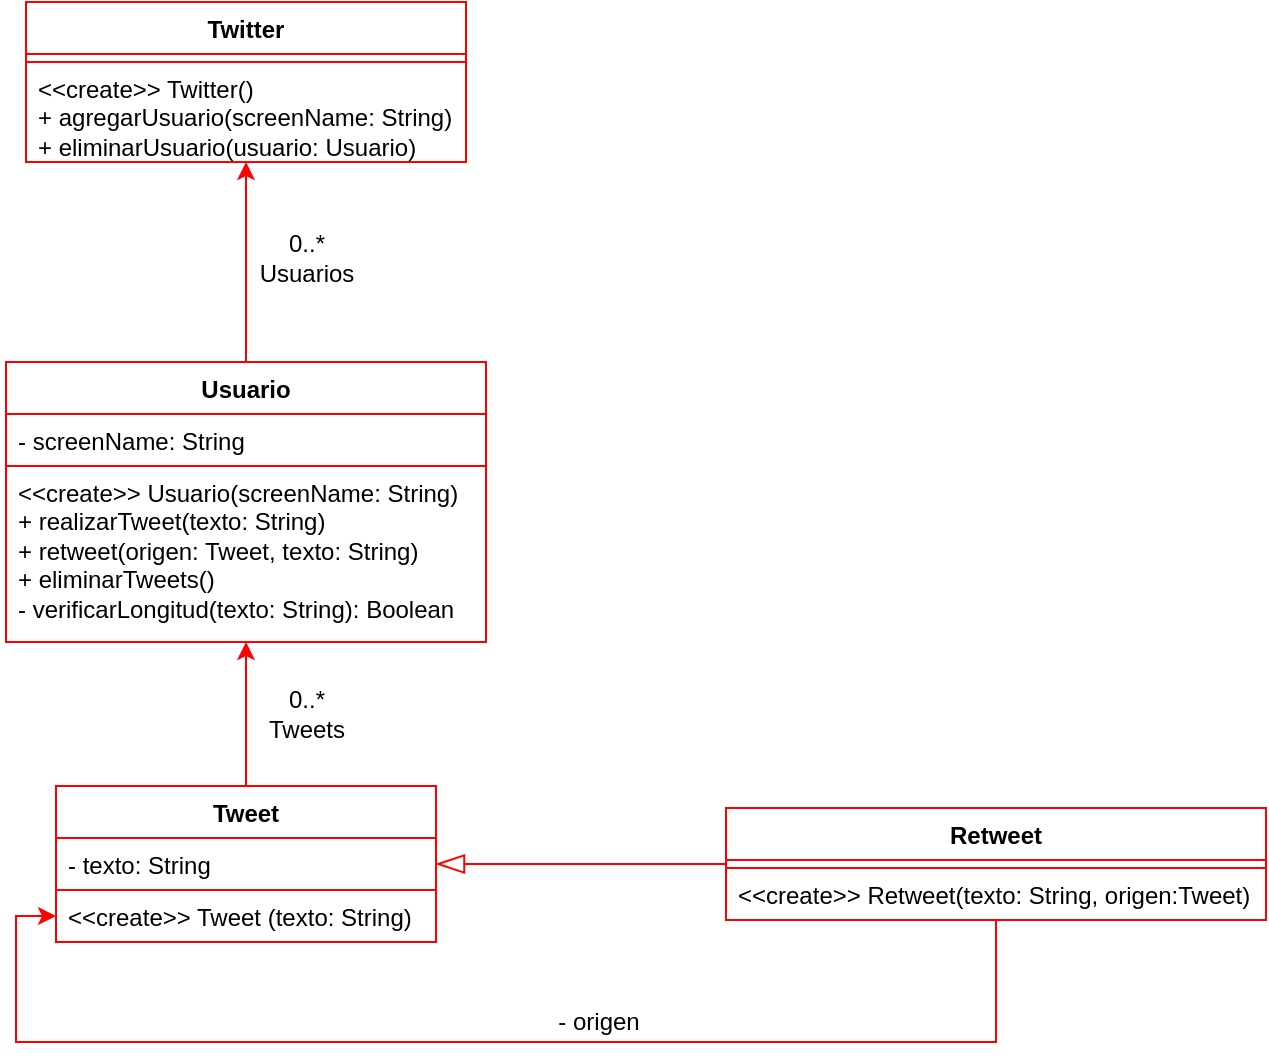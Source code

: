 <mxfile version="26.1.1">
  <diagram name="Page-1" id="QeimFGgVQKBryHtCvd5O">
    <mxGraphModel dx="1160" dy="634" grid="1" gridSize="10" guides="1" tooltips="1" connect="1" arrows="1" fold="1" page="1" pageScale="1" pageWidth="1600" pageHeight="900" math="0" shadow="0">
      <root>
        <mxCell id="0" />
        <mxCell id="1" parent="0" />
        <mxCell id="vemCp2V8R8nE8lWMeDdh-11" value="Twitter" style="swimlane;fontStyle=1;align=center;verticalAlign=top;childLayout=stackLayout;horizontal=1;startSize=26;horizontalStack=0;resizeParent=1;resizeParentMax=0;resizeLast=0;collapsible=1;marginBottom=0;whiteSpace=wrap;html=1;strokeColor=light-dark(#FF0000,#FF3333);" vertex="1" parent="1">
          <mxGeometry x="490" y="130" width="220" height="80" as="geometry" />
        </mxCell>
        <mxCell id="vemCp2V8R8nE8lWMeDdh-12" value="" style="text;strokeColor=light-dark(#FF0000,#FF3333);fillColor=default;align=left;verticalAlign=top;spacingLeft=4;spacingRight=4;overflow=hidden;rotatable=0;points=[[0,0.5],[1,0.5]];portConstraint=eastwest;whiteSpace=wrap;html=1;" vertex="1" parent="vemCp2V8R8nE8lWMeDdh-11">
          <mxGeometry y="26" width="220" height="4" as="geometry" />
        </mxCell>
        <mxCell id="vemCp2V8R8nE8lWMeDdh-13" value="&amp;lt;&amp;lt;create&amp;gt;&amp;gt; Twitter()&lt;div&gt;+ agregarUsuario(screenName: String)&lt;/div&gt;&lt;div&gt;+ eliminarUsuario(usuario: Usuario)&lt;/div&gt;" style="text;strokeColor=light-dark(#FF0000,#FF3333);fillColor=default;align=left;verticalAlign=top;spacingLeft=4;spacingRight=4;overflow=hidden;rotatable=0;points=[[0,0.5],[1,0.5]];portConstraint=eastwest;whiteSpace=wrap;html=1;" vertex="1" parent="vemCp2V8R8nE8lWMeDdh-11">
          <mxGeometry y="30" width="220" height="50" as="geometry" />
        </mxCell>
        <mxCell id="vemCp2V8R8nE8lWMeDdh-20" style="edgeStyle=orthogonalEdgeStyle;rounded=0;orthogonalLoop=1;jettySize=auto;html=1;exitX=0.5;exitY=0;exitDx=0;exitDy=0;entryX=0.5;entryY=1;entryDx=0;entryDy=0;strokeColor=light-dark(#FF0000,#FF3333);" edge="1" parent="1" source="vemCp2V8R8nE8lWMeDdh-14" target="vemCp2V8R8nE8lWMeDdh-17">
          <mxGeometry relative="1" as="geometry" />
        </mxCell>
        <mxCell id="vemCp2V8R8nE8lWMeDdh-21" value="0..*&lt;div&gt;Tweets&lt;/div&gt;" style="edgeLabel;html=1;align=center;verticalAlign=middle;resizable=0;points=[];fontSize=12;" vertex="1" connectable="0" parent="vemCp2V8R8nE8lWMeDdh-20">
          <mxGeometry x="0.01" relative="1" as="geometry">
            <mxPoint x="30" as="offset" />
          </mxGeometry>
        </mxCell>
        <mxCell id="vemCp2V8R8nE8lWMeDdh-14" value="Tweet" style="swimlane;fontStyle=1;align=center;verticalAlign=top;childLayout=stackLayout;horizontal=1;startSize=26;horizontalStack=0;resizeParent=1;resizeParentMax=0;resizeLast=0;collapsible=1;marginBottom=0;whiteSpace=wrap;html=1;strokeColor=light-dark(#FF0000,#FF3333);" vertex="1" parent="1">
          <mxGeometry x="505" y="522" width="190" height="78" as="geometry" />
        </mxCell>
        <mxCell id="vemCp2V8R8nE8lWMeDdh-15" value="- texto: String" style="text;strokeColor=light-dark(#FF0000,#FF3333);fillColor=default;align=left;verticalAlign=top;spacingLeft=4;spacingRight=4;overflow=hidden;rotatable=0;points=[[0,0.5],[1,0.5]];portConstraint=eastwest;whiteSpace=wrap;html=1;" vertex="1" parent="vemCp2V8R8nE8lWMeDdh-14">
          <mxGeometry y="26" width="190" height="26" as="geometry" />
        </mxCell>
        <mxCell id="vemCp2V8R8nE8lWMeDdh-16" value="&amp;lt;&amp;lt;create&amp;gt;&amp;gt; Tweet (texto: String)" style="text;strokeColor=light-dark(#FF0000,#FF3333);fillColor=default;align=left;verticalAlign=top;spacingLeft=4;spacingRight=4;overflow=hidden;rotatable=0;points=[[0,0.5],[1,0.5]];portConstraint=eastwest;whiteSpace=wrap;html=1;" vertex="1" parent="vemCp2V8R8nE8lWMeDdh-14">
          <mxGeometry y="52" width="190" height="26" as="geometry" />
        </mxCell>
        <mxCell id="vemCp2V8R8nE8lWMeDdh-22" style="edgeStyle=orthogonalEdgeStyle;rounded=0;orthogonalLoop=1;jettySize=auto;html=1;exitX=0.5;exitY=0;exitDx=0;exitDy=0;entryX=0.5;entryY=1;entryDx=0;entryDy=0;strokeColor=light-dark(#FF0000,#FF3333);" edge="1" parent="1" source="vemCp2V8R8nE8lWMeDdh-17" target="vemCp2V8R8nE8lWMeDdh-11">
          <mxGeometry relative="1" as="geometry" />
        </mxCell>
        <mxCell id="vemCp2V8R8nE8lWMeDdh-23" value="0..*&lt;div&gt;Usuarios&lt;/div&gt;" style="edgeLabel;html=1;align=center;verticalAlign=middle;resizable=0;points=[];fontSize=12;" vertex="1" connectable="0" parent="vemCp2V8R8nE8lWMeDdh-22">
          <mxGeometry x="0.039" y="1" relative="1" as="geometry">
            <mxPoint x="31" as="offset" />
          </mxGeometry>
        </mxCell>
        <mxCell id="vemCp2V8R8nE8lWMeDdh-17" value="Usuario" style="swimlane;fontStyle=1;align=center;verticalAlign=top;childLayout=stackLayout;horizontal=1;startSize=26;horizontalStack=0;resizeParent=1;resizeParentMax=0;resizeLast=0;collapsible=1;marginBottom=0;whiteSpace=wrap;html=1;strokeColor=light-dark(#FF0000,#FF3333);" vertex="1" parent="1">
          <mxGeometry x="480" y="310" width="240" height="140" as="geometry" />
        </mxCell>
        <mxCell id="vemCp2V8R8nE8lWMeDdh-18" value="- screenName: String" style="text;strokeColor=light-dark(#FF0000,#FF3333);fillColor=default;align=left;verticalAlign=top;spacingLeft=4;spacingRight=4;overflow=hidden;rotatable=0;points=[[0,0.5],[1,0.5]];portConstraint=eastwest;whiteSpace=wrap;html=1;" vertex="1" parent="vemCp2V8R8nE8lWMeDdh-17">
          <mxGeometry y="26" width="240" height="26" as="geometry" />
        </mxCell>
        <mxCell id="vemCp2V8R8nE8lWMeDdh-19" value="&amp;lt;&amp;lt;create&amp;gt;&amp;gt; Usuario(screenName: String)&lt;div&gt;+ realizarTweet(texto: String)&lt;/div&gt;&lt;div&gt;+ retweet(origen: Tweet, texto: String)&lt;/div&gt;&lt;div&gt;+ eliminarTweets()&lt;/div&gt;&lt;div&gt;- verificarLongitud(texto: String): Boolean&lt;/div&gt;" style="text;strokeColor=light-dark(#FF0000,#FF3333);fillColor=default;align=left;verticalAlign=top;spacingLeft=4;spacingRight=4;overflow=hidden;rotatable=0;points=[[0,0.5],[1,0.5]];portConstraint=eastwest;whiteSpace=wrap;html=1;" vertex="1" parent="vemCp2V8R8nE8lWMeDdh-17">
          <mxGeometry y="52" width="240" height="88" as="geometry" />
        </mxCell>
        <mxCell id="vemCp2V8R8nE8lWMeDdh-34" style="edgeStyle=orthogonalEdgeStyle;rounded=0;orthogonalLoop=1;jettySize=auto;html=1;exitX=0.5;exitY=1;exitDx=0;exitDy=0;entryX=0;entryY=0.5;entryDx=0;entryDy=0;strokeColor=light-dark(#FF0000,#FF3333);" edge="1" parent="1" source="vemCp2V8R8nE8lWMeDdh-29" target="vemCp2V8R8nE8lWMeDdh-16">
          <mxGeometry relative="1" as="geometry">
            <mxPoint x="740" y="680" as="targetPoint" />
            <Array as="points">
              <mxPoint x="975" y="650" />
              <mxPoint x="485" y="650" />
              <mxPoint x="485" y="587" />
            </Array>
          </mxGeometry>
        </mxCell>
        <mxCell id="vemCp2V8R8nE8lWMeDdh-35" value="- origen" style="edgeLabel;html=1;align=center;verticalAlign=middle;resizable=0;points=[];fontSize=12;" vertex="1" connectable="0" parent="vemCp2V8R8nE8lWMeDdh-34">
          <mxGeometry x="-0.165" y="-1" relative="1" as="geometry">
            <mxPoint x="4" y="-9" as="offset" />
          </mxGeometry>
        </mxCell>
        <mxCell id="vemCp2V8R8nE8lWMeDdh-29" value="Retweet" style="swimlane;fontStyle=1;align=center;verticalAlign=top;childLayout=stackLayout;horizontal=1;startSize=26;horizontalStack=0;resizeParent=1;resizeParentMax=0;resizeLast=0;collapsible=1;marginBottom=0;whiteSpace=wrap;html=1;strokeColor=light-dark(#FF0000,#FF3333);" vertex="1" parent="1">
          <mxGeometry x="840" y="533" width="270" height="56" as="geometry" />
        </mxCell>
        <mxCell id="vemCp2V8R8nE8lWMeDdh-30" value="" style="text;strokeColor=light-dark(#FF0000,#FF3333);fillColor=default;align=left;verticalAlign=top;spacingLeft=4;spacingRight=4;overflow=hidden;rotatable=0;points=[[0,0.5],[1,0.5]];portConstraint=eastwest;whiteSpace=wrap;html=1;" vertex="1" parent="vemCp2V8R8nE8lWMeDdh-29">
          <mxGeometry y="26" width="270" height="4" as="geometry" />
        </mxCell>
        <mxCell id="vemCp2V8R8nE8lWMeDdh-31" value="&amp;lt;&amp;lt;create&amp;gt;&amp;gt; Retweet(texto: String, origen:Tweet)" style="text;strokeColor=light-dark(#FF0000,#FF3333);fillColor=default;align=left;verticalAlign=top;spacingLeft=4;spacingRight=4;overflow=hidden;rotatable=0;points=[[0,0.5],[1,0.5]];portConstraint=eastwest;whiteSpace=wrap;html=1;" vertex="1" parent="vemCp2V8R8nE8lWMeDdh-29">
          <mxGeometry y="30" width="270" height="26" as="geometry" />
        </mxCell>
        <mxCell id="vemCp2V8R8nE8lWMeDdh-32" style="edgeStyle=orthogonalEdgeStyle;rounded=0;orthogonalLoop=1;jettySize=auto;html=1;exitX=0;exitY=0.5;exitDx=0;exitDy=0;entryX=1;entryY=0.5;entryDx=0;entryDy=0;strokeColor=light-dark(#FF0000,#FF3333);endArrow=blockThin;endFill=0;startSize=6;endSize=12;" edge="1" parent="1" source="vemCp2V8R8nE8lWMeDdh-30" target="vemCp2V8R8nE8lWMeDdh-15">
          <mxGeometry relative="1" as="geometry" />
        </mxCell>
      </root>
    </mxGraphModel>
  </diagram>
</mxfile>
